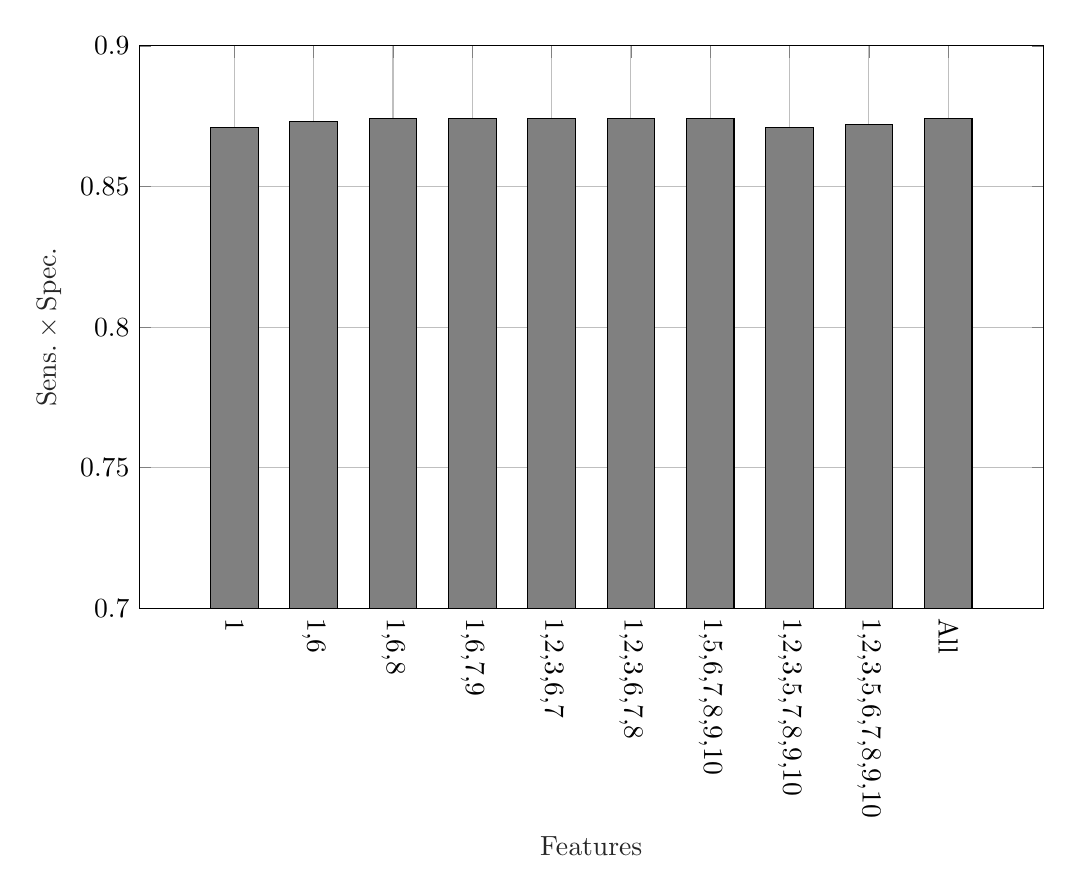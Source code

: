 % This file was created by matlab2tikz.
%
%The latest updates can be retrieved from
%  http://www.mathworks.com/matlabcentral/fileexchange/22022-matlab2tikz-matlab2tikz
%where you can also make suggestions and rate matlab2tikz.
%
\definecolor{mycolor1}{rgb}{1.0,0.2,0.1}%
%
\begin{tikzpicture}

\begin{axis}[%
width=4.521in,
height=2.813in,
at={(0.758in,1.474in)},
scale only axis,
bar shift auto,
xmin=-0.2,
xmax=11.2,
xtick={1,2,3,4,5,6,7,8,9,10},
xticklabels={{1},{1,6},{1,6,8},{1,6,7,9},{1,2,3,6,7},{1,2,3,6,7,8},{1,5,6,7,8,9,10},{1,2,3,5,7,8,9,10},{1,2,3,5,6,7,8,9,10},{All}},
xticklabel style={rotate=270},
xlabel style={font=\color{white!15!black}},
xlabel={Features},
ymin=0.7,
ymax=0.9,
ylabel style={font=\color{white!15!black}},
ylabel={$\mathrm{Sens.} \times \mathrm{Spec.}$},
axis background/.style={fill=white},
xmajorgrids,
ymajorgrids,
legend style={legend cell align=left, align=left, draw=white!15!black}
]
\addplot[ybar, bar width=0.6, fill=gray, draw=black, area legend] table[row sep=crcr] {%
1	0.871\\
2	0.873\\
3	0.874\\
4	0.874\\
5	0.874\\
6	0.874\\
7	0.874\\
8	0.871\\
9	0.872\\
10	0.874\\
};

\end{axis}
\end{tikzpicture}%
